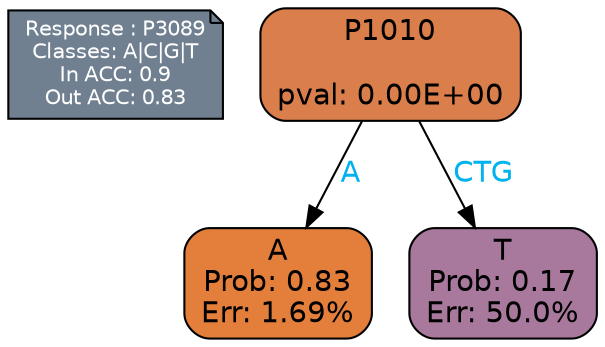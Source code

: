 digraph Tree {
node [shape=box, style="filled, rounded", color="black", fontname=helvetica] ;
graph [ranksep=equally, splines=polylines, bgcolor=transparent, dpi=600] ;
edge [fontname=helvetica] ;
LEGEND [label="Response : P3089
Classes: A|C|G|T
In ACC: 0.9
Out ACC: 0.83
",shape=note,align=left,style=filled,fillcolor="slategray",fontcolor="white",fontsize=10];1 [label="P1010

pval: 0.00E+00", fillcolor="#da7e4c"] ;
2 [label="A
Prob: 0.83
Err: 1.69%", fillcolor="#e47f3b"] ;
3 [label="T
Prob: 0.17
Err: 50.0%", fillcolor="#a8789d"] ;
1 -> 2 [label="A",fontcolor=deepskyblue2] ;
1 -> 3 [label="CTG",fontcolor=deepskyblue2] ;
{rank = same; 2;3;}{rank = same; LEGEND;1;}}